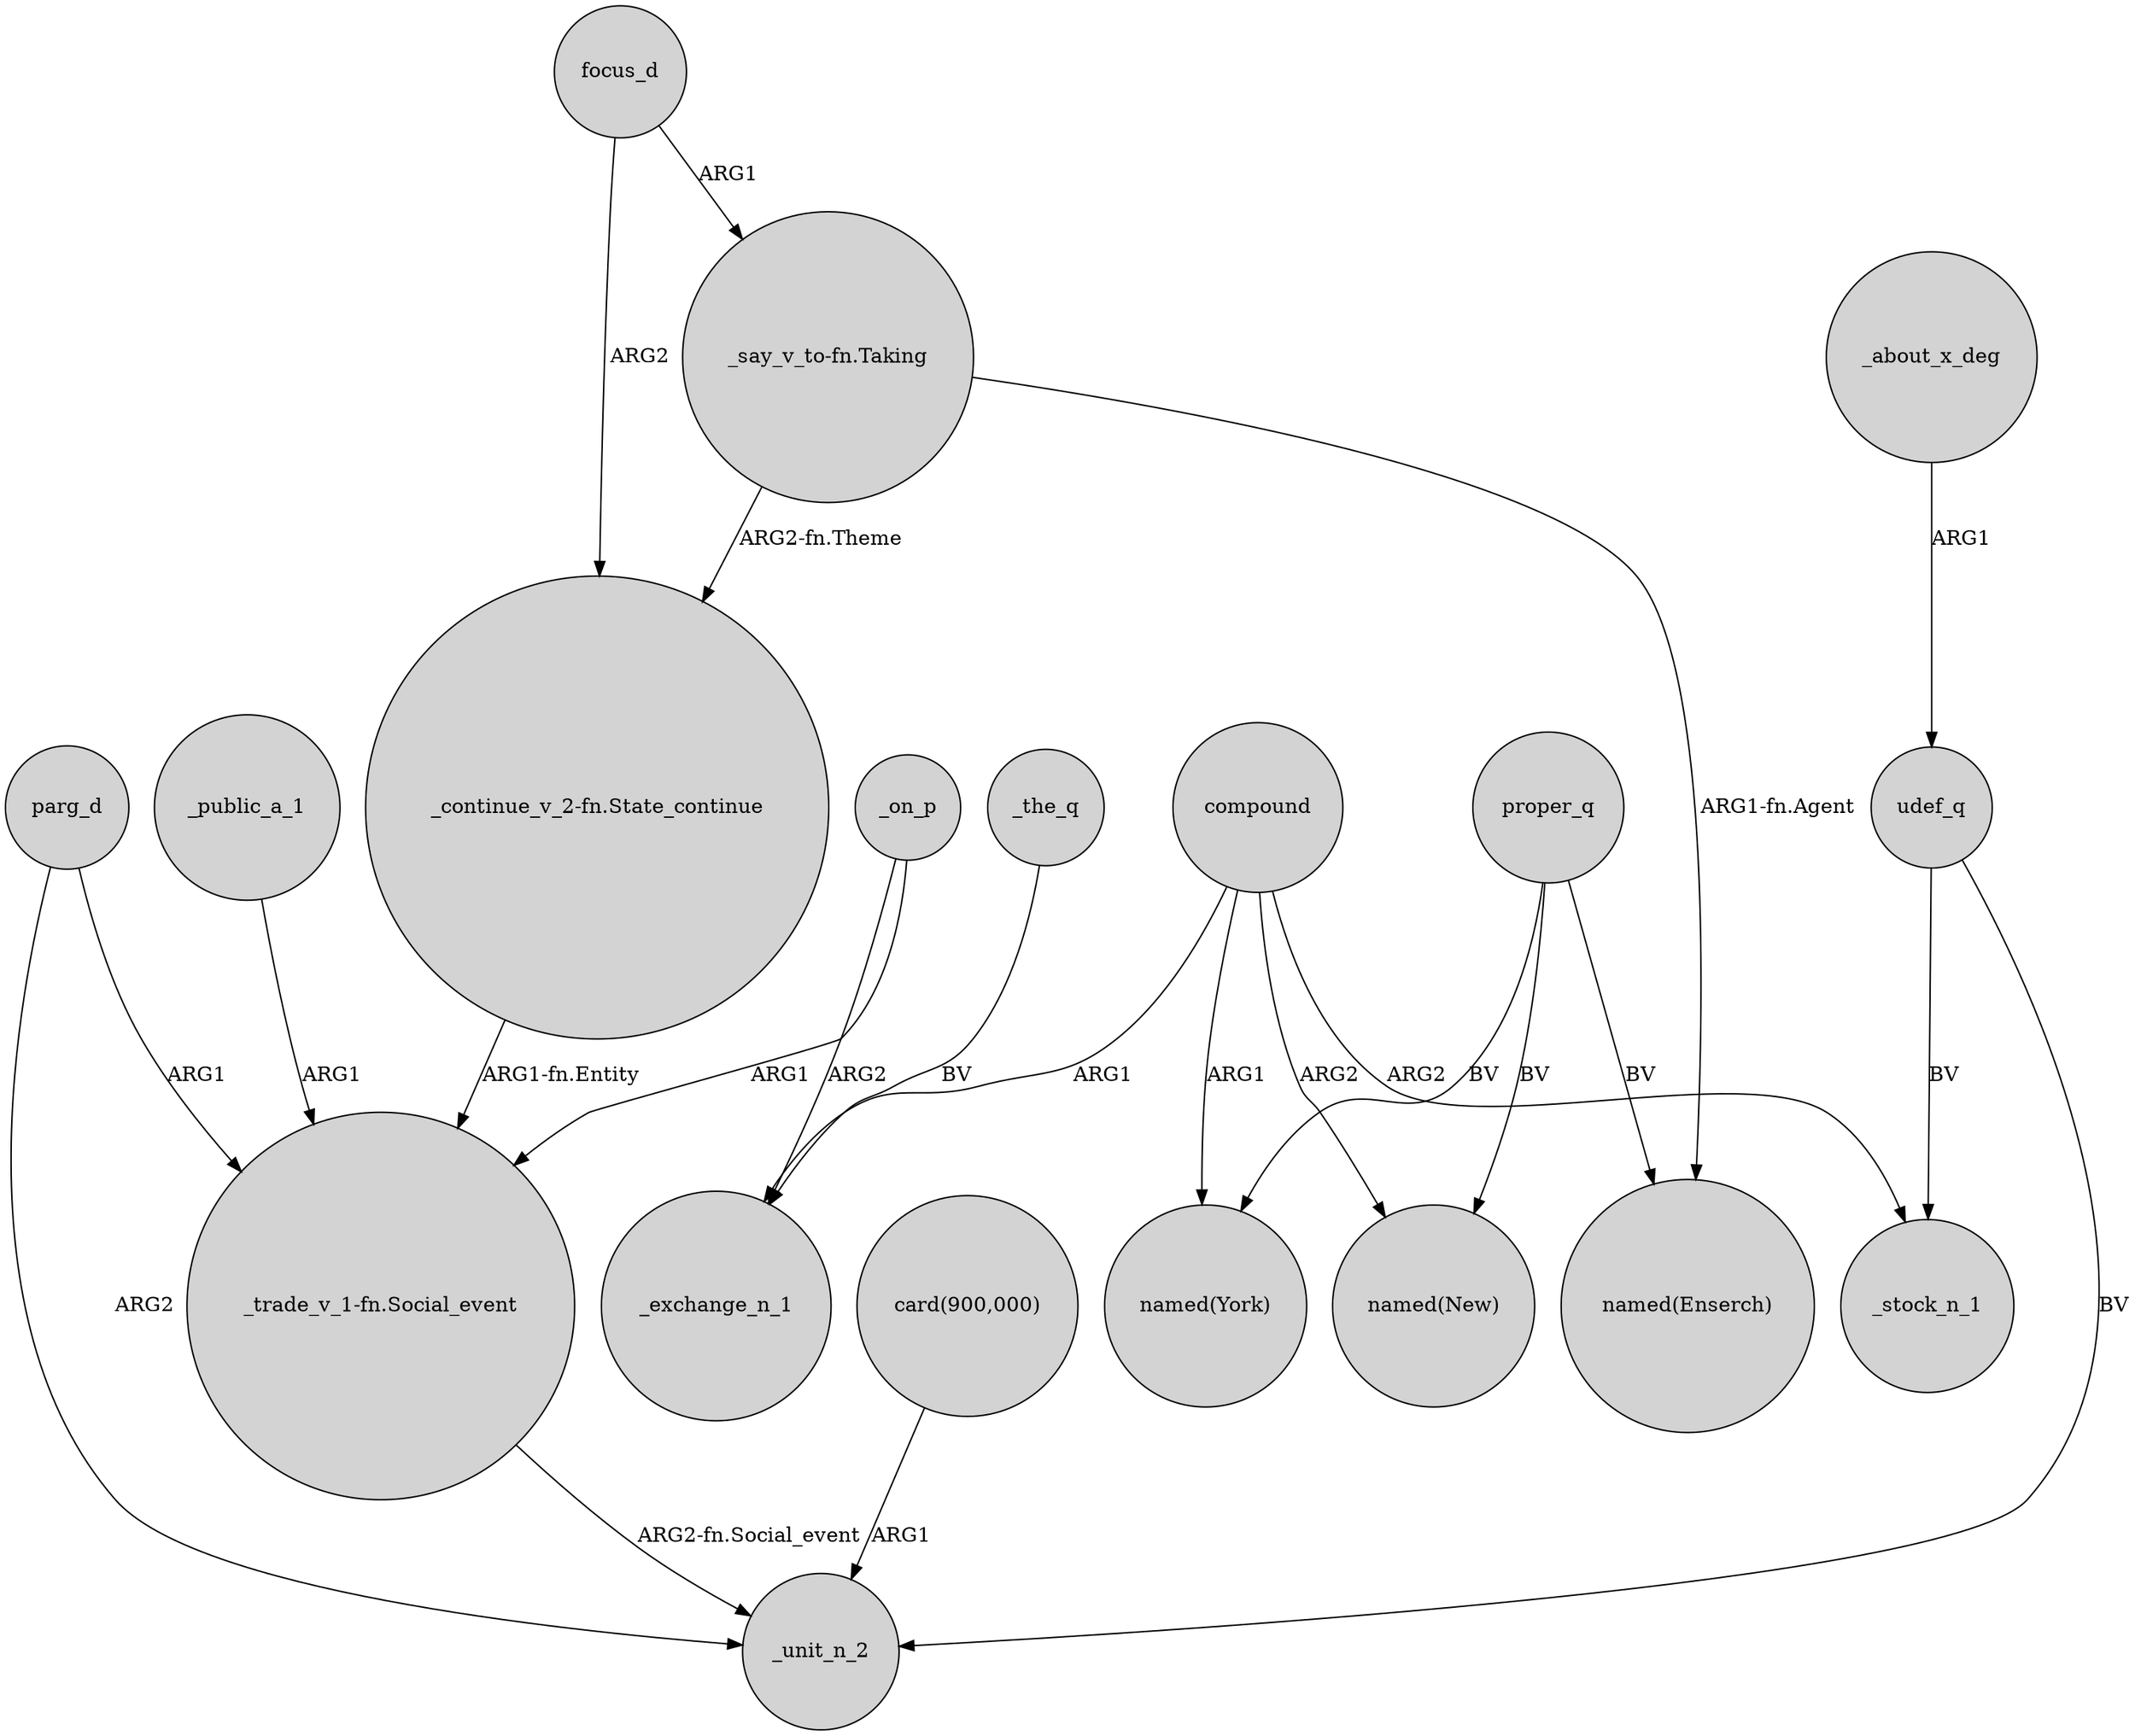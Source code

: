 digraph {
	node [shape=circle style=filled]
	_on_p -> "_trade_v_1-fn.Social_event" [label=ARG1]
	parg_d -> "_trade_v_1-fn.Social_event" [label=ARG1]
	"_say_v_to-fn.Taking" -> "named(Enserch)" [label="ARG1-fn.Agent"]
	focus_d -> "_say_v_to-fn.Taking" [label=ARG1]
	compound -> "named(New)" [label=ARG2]
	udef_q -> _unit_n_2 [label=BV]
	proper_q -> "named(New)" [label=BV]
	_on_p -> _exchange_n_1 [label=ARG2]
	compound -> _exchange_n_1 [label=ARG1]
	proper_q -> "named(York)" [label=BV]
	_about_x_deg -> udef_q [label=ARG1]
	_public_a_1 -> "_trade_v_1-fn.Social_event" [label=ARG1]
	udef_q -> _stock_n_1 [label=BV]
	parg_d -> _unit_n_2 [label=ARG2]
	proper_q -> "named(Enserch)" [label=BV]
	compound -> _stock_n_1 [label=ARG2]
	"_trade_v_1-fn.Social_event" -> _unit_n_2 [label="ARG2-fn.Social_event"]
	"_continue_v_2-fn.State_continue" -> "_trade_v_1-fn.Social_event" [label="ARG1-fn.Entity"]
	"_say_v_to-fn.Taking" -> "_continue_v_2-fn.State_continue" [label="ARG2-fn.Theme"]
	"card(900,000)" -> _unit_n_2 [label=ARG1]
	focus_d -> "_continue_v_2-fn.State_continue" [label=ARG2]
	compound -> "named(York)" [label=ARG1]
	_the_q -> _exchange_n_1 [label=BV]
}
